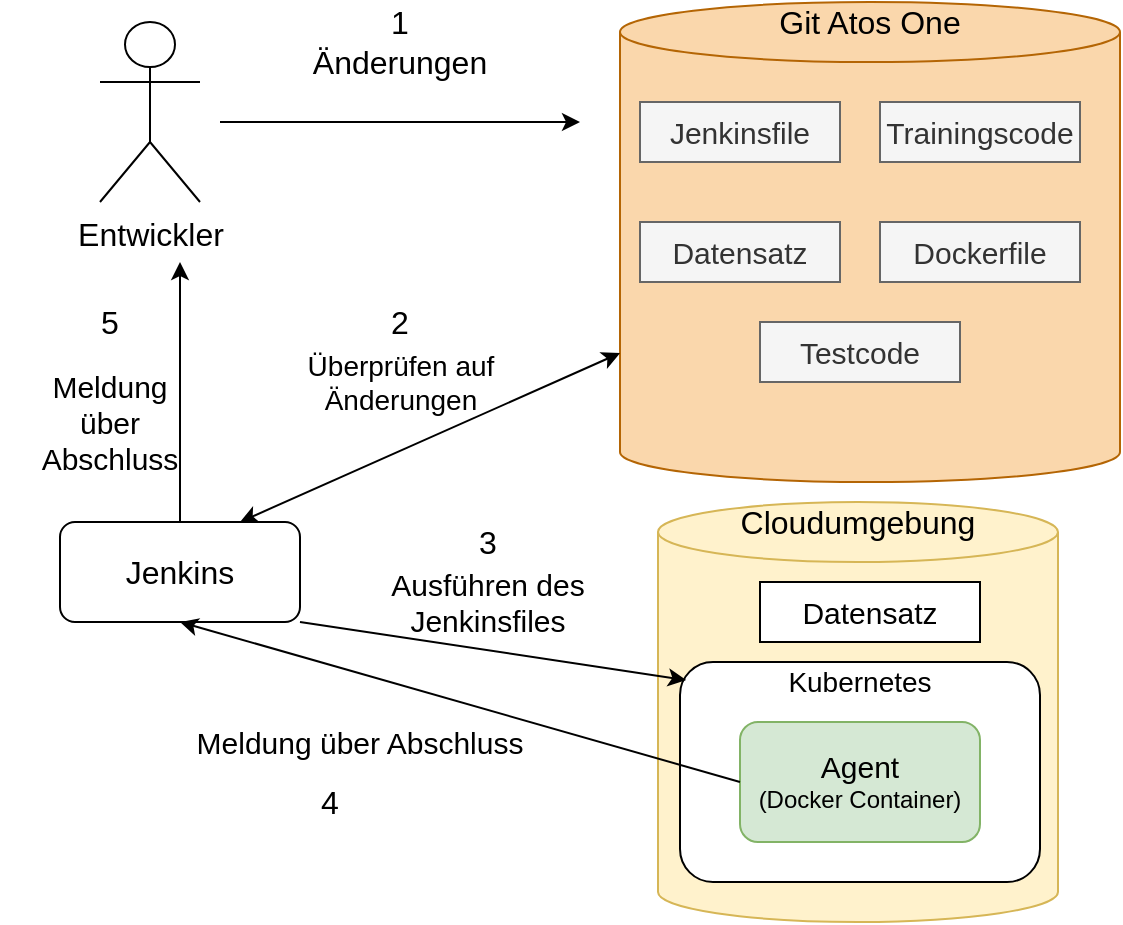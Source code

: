 <mxfile version="13.6.9" type="github">
  <diagram id="4Sl7jf4V9B_bJI4qnbRN" name="Page-1">
    <mxGraphModel dx="768" dy="1158" grid="1" gridSize="10" guides="1" tooltips="1" connect="1" arrows="1" fold="1" page="1" pageScale="1" pageWidth="827" pageHeight="1169" math="0" shadow="0">
      <root>
        <mxCell id="0" />
        <mxCell id="1" parent="0" />
        <mxCell id="crQFML_gqkX_rzHsDoDA-2" value="&lt;div style=&quot;font-size: 16px&quot;&gt;&lt;font style=&quot;font-size: 16px&quot;&gt;Entwickler&lt;/font&gt;&lt;/div&gt;" style="shape=umlActor;verticalLabelPosition=bottom;verticalAlign=top;html=1;outlineConnect=0;" parent="1" vertex="1">
          <mxGeometry x="60" y="20" width="50" height="90" as="geometry" />
        </mxCell>
        <mxCell id="crQFML_gqkX_rzHsDoDA-3" value="" style="endArrow=classic;html=1;" parent="1" edge="1">
          <mxGeometry width="50" height="50" relative="1" as="geometry">
            <mxPoint x="120" y="70" as="sourcePoint" />
            <mxPoint x="300" y="70" as="targetPoint" />
          </mxGeometry>
        </mxCell>
        <mxCell id="crQFML_gqkX_rzHsDoDA-4" value="&lt;font style=&quot;font-size: 16px&quot;&gt;Änderungen&lt;/font&gt;" style="text;html=1;strokeColor=none;fillColor=none;align=center;verticalAlign=middle;whiteSpace=wrap;rounded=0;" parent="1" vertex="1">
          <mxGeometry x="140" y="30" width="140" height="20" as="geometry" />
        </mxCell>
        <mxCell id="nvT9iqWtaR3KW7Lzta7o-21" style="edgeStyle=orthogonalEdgeStyle;rounded=0;orthogonalLoop=1;jettySize=auto;html=1;exitX=0.5;exitY=0;exitDx=0;exitDy=0;" edge="1" parent="1" source="crQFML_gqkX_rzHsDoDA-12">
          <mxGeometry relative="1" as="geometry">
            <mxPoint x="100" y="140" as="targetPoint" />
          </mxGeometry>
        </mxCell>
        <mxCell id="crQFML_gqkX_rzHsDoDA-12" value="&lt;font style=&quot;font-size: 16px&quot;&gt;Jenkins&lt;/font&gt;" style="rounded=1;whiteSpace=wrap;html=1;" parent="1" vertex="1">
          <mxGeometry x="40" y="270" width="120" height="50" as="geometry" />
        </mxCell>
        <mxCell id="crQFML_gqkX_rzHsDoDA-16" value="" style="group" parent="1" vertex="1" connectable="0">
          <mxGeometry x="320" y="10" width="250" height="240" as="geometry" />
        </mxCell>
        <mxCell id="crQFML_gqkX_rzHsDoDA-15" value="" style="shape=cylinder2;whiteSpace=wrap;html=1;boundedLbl=1;backgroundOutline=1;size=15;fillColor=#fad7ac;strokeColor=#b46504;" parent="crQFML_gqkX_rzHsDoDA-16" vertex="1">
          <mxGeometry width="250" height="240" as="geometry" />
        </mxCell>
        <mxCell id="crQFML_gqkX_rzHsDoDA-9" value="&lt;font style=&quot;font-size: 15px&quot;&gt;Jenkinsfile&lt;/font&gt;" style="rounded=0;whiteSpace=wrap;html=1;fillColor=#f5f5f5;strokeColor=#666666;fontColor=#333333;" parent="crQFML_gqkX_rzHsDoDA-16" vertex="1">
          <mxGeometry x="10" y="50" width="100" height="30" as="geometry" />
        </mxCell>
        <mxCell id="crQFML_gqkX_rzHsDoDA-11" value="&lt;font style=&quot;font-size: 15px&quot;&gt;Trainingscode&lt;/font&gt;" style="rounded=0;whiteSpace=wrap;html=1;fillColor=#f5f5f5;strokeColor=#666666;fontColor=#333333;" parent="crQFML_gqkX_rzHsDoDA-16" vertex="1">
          <mxGeometry x="130" y="50" width="100" height="30" as="geometry" />
        </mxCell>
        <mxCell id="crQFML_gqkX_rzHsDoDA-8" value="&lt;font style=&quot;font-size: 15px&quot;&gt;Dockerfile&lt;/font&gt;" style="rounded=0;whiteSpace=wrap;html=1;fillColor=#f5f5f5;strokeColor=#666666;fontColor=#333333;" parent="crQFML_gqkX_rzHsDoDA-16" vertex="1">
          <mxGeometry x="130" y="110" width="100" height="30" as="geometry" />
        </mxCell>
        <mxCell id="crQFML_gqkX_rzHsDoDA-7" value="&lt;font style=&quot;font-size: 15px&quot;&gt;Datensatz&lt;/font&gt;" style="rounded=0;whiteSpace=wrap;html=1;fillColor=#f5f5f5;strokeColor=#666666;fontColor=#333333;" parent="crQFML_gqkX_rzHsDoDA-16" vertex="1">
          <mxGeometry x="10" y="110" width="100" height="30" as="geometry" />
        </mxCell>
        <mxCell id="crQFML_gqkX_rzHsDoDA-10" value="&lt;font style=&quot;font-size: 15px&quot;&gt;Testcode&lt;/font&gt;" style="rounded=0;whiteSpace=wrap;html=1;fillColor=#f5f5f5;strokeColor=#666666;fontColor=#333333;" parent="crQFML_gqkX_rzHsDoDA-16" vertex="1">
          <mxGeometry x="70" y="160" width="100" height="30" as="geometry" />
        </mxCell>
        <mxCell id="crQFML_gqkX_rzHsDoDA-6" value="&lt;font style=&quot;font-size: 16px&quot;&gt;Git Atos One&lt;/font&gt;" style="text;html=1;strokeColor=none;fillColor=none;align=center;verticalAlign=middle;whiteSpace=wrap;rounded=0;" parent="crQFML_gqkX_rzHsDoDA-16" vertex="1">
          <mxGeometry x="10" width="230" height="20" as="geometry" />
        </mxCell>
        <mxCell id="nvT9iqWtaR3KW7Lzta7o-6" value="" style="endArrow=classic;startArrow=classic;html=1;exitX=0.75;exitY=0;exitDx=0;exitDy=0;" edge="1" parent="1" source="crQFML_gqkX_rzHsDoDA-12" target="crQFML_gqkX_rzHsDoDA-15">
          <mxGeometry width="50" height="50" relative="1" as="geometry">
            <mxPoint x="460" y="450" as="sourcePoint" />
            <mxPoint x="510" y="400" as="targetPoint" />
          </mxGeometry>
        </mxCell>
        <mxCell id="nvT9iqWtaR3KW7Lzta7o-8" value="&lt;div&gt;&lt;font style=&quot;font-size: 14px&quot;&gt;Überprüfen auf&lt;/font&gt;&lt;/div&gt;&lt;div&gt;&lt;font style=&quot;font-size: 14px&quot;&gt; Änderungen&lt;/font&gt;&lt;/div&gt;" style="text;html=1;align=center;verticalAlign=middle;resizable=0;points=[];autosize=1;" vertex="1" parent="1">
          <mxGeometry x="155" y="180" width="110" height="40" as="geometry" />
        </mxCell>
        <mxCell id="nvT9iqWtaR3KW7Lzta7o-13" value="&lt;font style=&quot;font-size: 15px&quot;&gt;Ausführen des Jenkinsfiles&lt;/font&gt;" style="text;html=1;strokeColor=none;fillColor=none;align=center;verticalAlign=middle;whiteSpace=wrap;rounded=0;" vertex="1" parent="1">
          <mxGeometry x="169" y="300" width="170" height="20" as="geometry" />
        </mxCell>
        <mxCell id="nvT9iqWtaR3KW7Lzta7o-16" value="&lt;font style=&quot;font-size: 15px&quot;&gt;Meldung über Abschluss&lt;/font&gt;" style="text;html=1;strokeColor=none;fillColor=none;align=center;verticalAlign=middle;whiteSpace=wrap;rounded=0;" vertex="1" parent="1">
          <mxGeometry x="90" y="370" width="200" height="20" as="geometry" />
        </mxCell>
        <mxCell id="nvT9iqWtaR3KW7Lzta7o-19" value="" style="group" vertex="1" connectable="0" parent="1">
          <mxGeometry x="339" y="260" width="200" height="210" as="geometry" />
        </mxCell>
        <mxCell id="nvT9iqWtaR3KW7Lzta7o-2" value="" style="shape=cylinder3;whiteSpace=wrap;html=1;boundedLbl=1;backgroundOutline=1;size=15;fillColor=#fff2cc;strokeColor=#d6b656;" vertex="1" parent="nvT9iqWtaR3KW7Lzta7o-19">
          <mxGeometry width="200" height="210" as="geometry" />
        </mxCell>
        <mxCell id="nvT9iqWtaR3KW7Lzta7o-4" value="&lt;font style=&quot;font-size: 15px&quot;&gt;Datensatz&lt;/font&gt;" style="rounded=0;whiteSpace=wrap;html=1;" vertex="1" parent="nvT9iqWtaR3KW7Lzta7o-19">
          <mxGeometry x="51" y="40" width="110" height="30" as="geometry" />
        </mxCell>
        <mxCell id="nvT9iqWtaR3KW7Lzta7o-5" value="&lt;font style=&quot;font-size: 16px&quot;&gt;Cloudumgebung&lt;/font&gt;" style="text;html=1;strokeColor=none;fillColor=none;align=center;verticalAlign=middle;whiteSpace=wrap;rounded=0;" vertex="1" parent="nvT9iqWtaR3KW7Lzta7o-19">
          <mxGeometry x="20" width="160" height="20" as="geometry" />
        </mxCell>
        <mxCell id="nvT9iqWtaR3KW7Lzta7o-9" value="" style="rounded=1;whiteSpace=wrap;html=1;" vertex="1" parent="nvT9iqWtaR3KW7Lzta7o-19">
          <mxGeometry x="11" y="80" width="180" height="110" as="geometry" />
        </mxCell>
        <mxCell id="nvT9iqWtaR3KW7Lzta7o-10" value="&lt;font style=&quot;font-size: 14px&quot;&gt;Kubernetes&lt;/font&gt;" style="text;html=1;strokeColor=none;fillColor=none;align=center;verticalAlign=middle;whiteSpace=wrap;rounded=0;" vertex="1" parent="nvT9iqWtaR3KW7Lzta7o-19">
          <mxGeometry x="36" y="80" width="130" height="20" as="geometry" />
        </mxCell>
        <mxCell id="nvT9iqWtaR3KW7Lzta7o-14" value="&lt;font style=&quot;font-size: 15px&quot;&gt;Agent &lt;/font&gt;&lt;br&gt;(Docker Container)" style="rounded=1;whiteSpace=wrap;html=1;fillColor=#d5e8d4;strokeColor=#82b366;" vertex="1" parent="nvT9iqWtaR3KW7Lzta7o-19">
          <mxGeometry x="41" y="110" width="120" height="60" as="geometry" />
        </mxCell>
        <mxCell id="nvT9iqWtaR3KW7Lzta7o-12" value="" style="endArrow=classic;html=1;exitX=1;exitY=1;exitDx=0;exitDy=0;entryX=0.017;entryY=0.082;entryDx=0;entryDy=0;entryPerimeter=0;" edge="1" parent="1" source="crQFML_gqkX_rzHsDoDA-12" target="nvT9iqWtaR3KW7Lzta7o-9">
          <mxGeometry width="50" height="50" relative="1" as="geometry">
            <mxPoint x="530" y="520" as="sourcePoint" />
            <mxPoint x="580" y="470" as="targetPoint" />
          </mxGeometry>
        </mxCell>
        <mxCell id="nvT9iqWtaR3KW7Lzta7o-15" value="" style="endArrow=classic;html=1;entryX=0.5;entryY=1;entryDx=0;entryDy=0;exitX=0;exitY=0.5;exitDx=0;exitDy=0;" edge="1" parent="1" source="nvT9iqWtaR3KW7Lzta7o-14" target="crQFML_gqkX_rzHsDoDA-12">
          <mxGeometry width="50" height="50" relative="1" as="geometry">
            <mxPoint x="530" y="520" as="sourcePoint" />
            <mxPoint x="580" y="470" as="targetPoint" />
          </mxGeometry>
        </mxCell>
        <mxCell id="nvT9iqWtaR3KW7Lzta7o-22" value="&lt;div&gt;&lt;font style=&quot;font-size: 15px&quot;&gt;Meldung &lt;br&gt;&lt;/font&gt;&lt;/div&gt;&lt;div&gt;&lt;font style=&quot;font-size: 15px&quot;&gt;über &lt;br&gt;&lt;/font&gt;&lt;/div&gt;&lt;div&gt;&lt;font style=&quot;font-size: 15px&quot;&gt;Abschluss&lt;/font&gt;&lt;/div&gt;" style="text;html=1;strokeColor=none;fillColor=none;align=center;verticalAlign=middle;whiteSpace=wrap;rounded=0;" vertex="1" parent="1">
          <mxGeometry x="10" y="180" width="110" height="80" as="geometry" />
        </mxCell>
        <mxCell id="nvT9iqWtaR3KW7Lzta7o-24" value="&lt;font style=&quot;font-size: 16px&quot;&gt;1&lt;/font&gt;" style="text;html=1;strokeColor=none;fillColor=none;align=center;verticalAlign=middle;whiteSpace=wrap;rounded=0;" vertex="1" parent="1">
          <mxGeometry x="190" y="10" width="40" height="20" as="geometry" />
        </mxCell>
        <mxCell id="nvT9iqWtaR3KW7Lzta7o-25" value="&lt;font style=&quot;font-size: 16px&quot;&gt;2&lt;/font&gt;" style="text;html=1;strokeColor=none;fillColor=none;align=center;verticalAlign=middle;whiteSpace=wrap;rounded=0;" vertex="1" parent="1">
          <mxGeometry x="190" y="160" width="40" height="20" as="geometry" />
        </mxCell>
        <mxCell id="nvT9iqWtaR3KW7Lzta7o-26" value="&lt;font style=&quot;font-size: 16px&quot;&gt;3&lt;/font&gt;" style="text;html=1;strokeColor=none;fillColor=none;align=center;verticalAlign=middle;whiteSpace=wrap;rounded=0;" vertex="1" parent="1">
          <mxGeometry x="234" y="270" width="40" height="20" as="geometry" />
        </mxCell>
        <mxCell id="nvT9iqWtaR3KW7Lzta7o-27" value="&lt;font style=&quot;font-size: 16px&quot;&gt;4&lt;/font&gt;" style="text;html=1;strokeColor=none;fillColor=none;align=center;verticalAlign=middle;whiteSpace=wrap;rounded=0;" vertex="1" parent="1">
          <mxGeometry x="155" y="400" width="40" height="20" as="geometry" />
        </mxCell>
        <mxCell id="nvT9iqWtaR3KW7Lzta7o-28" value="&lt;font style=&quot;font-size: 16px&quot;&gt;5&lt;/font&gt;" style="text;html=1;strokeColor=none;fillColor=none;align=center;verticalAlign=middle;whiteSpace=wrap;rounded=0;" vertex="1" parent="1">
          <mxGeometry x="45" y="160" width="40" height="20" as="geometry" />
        </mxCell>
      </root>
    </mxGraphModel>
  </diagram>
</mxfile>
